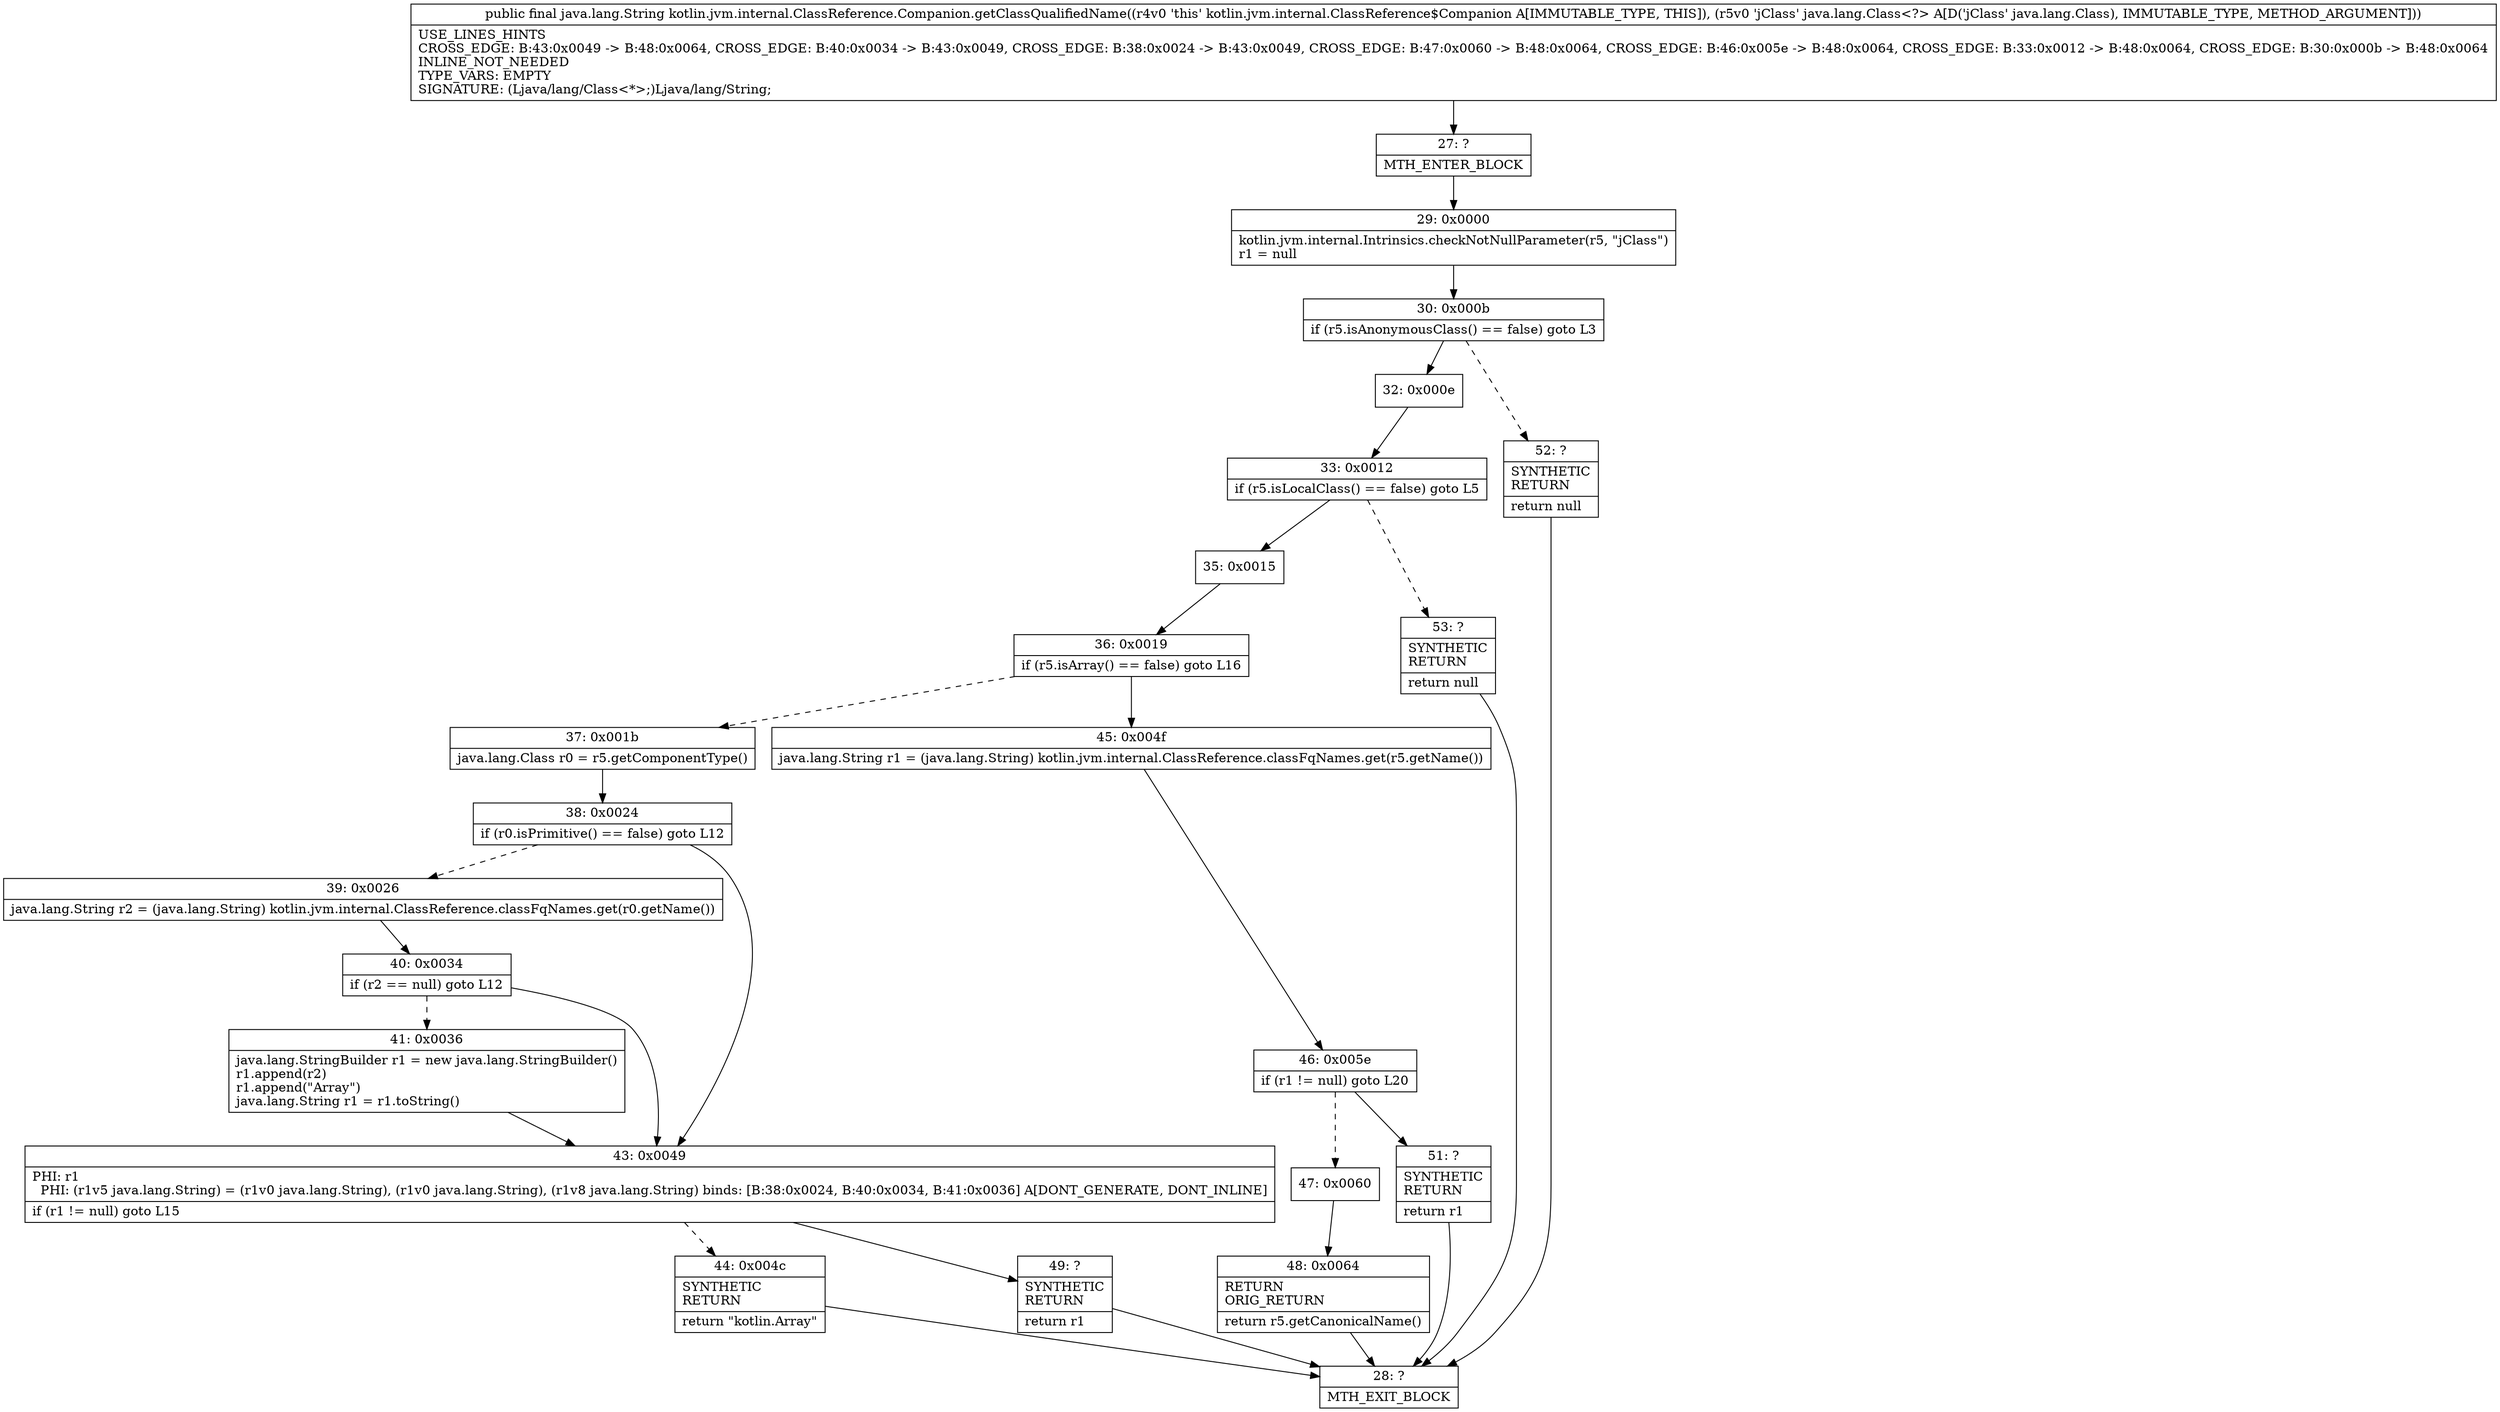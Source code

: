 digraph "CFG forkotlin.jvm.internal.ClassReference.Companion.getClassQualifiedName(Ljava\/lang\/Class;)Ljava\/lang\/String;" {
Node_27 [shape=record,label="{27\:\ ?|MTH_ENTER_BLOCK\l}"];
Node_29 [shape=record,label="{29\:\ 0x0000|kotlin.jvm.internal.Intrinsics.checkNotNullParameter(r5, \"jClass\")\lr1 = null\l}"];
Node_30 [shape=record,label="{30\:\ 0x000b|if (r5.isAnonymousClass() == false) goto L3\l}"];
Node_32 [shape=record,label="{32\:\ 0x000e}"];
Node_33 [shape=record,label="{33\:\ 0x0012|if (r5.isLocalClass() == false) goto L5\l}"];
Node_35 [shape=record,label="{35\:\ 0x0015}"];
Node_36 [shape=record,label="{36\:\ 0x0019|if (r5.isArray() == false) goto L16\l}"];
Node_37 [shape=record,label="{37\:\ 0x001b|java.lang.Class r0 = r5.getComponentType()\l}"];
Node_38 [shape=record,label="{38\:\ 0x0024|if (r0.isPrimitive() == false) goto L12\l}"];
Node_39 [shape=record,label="{39\:\ 0x0026|java.lang.String r2 = (java.lang.String) kotlin.jvm.internal.ClassReference.classFqNames.get(r0.getName())\l}"];
Node_40 [shape=record,label="{40\:\ 0x0034|if (r2 == null) goto L12\l}"];
Node_41 [shape=record,label="{41\:\ 0x0036|java.lang.StringBuilder r1 = new java.lang.StringBuilder()\lr1.append(r2)\lr1.append(\"Array\")\ljava.lang.String r1 = r1.toString()\l}"];
Node_43 [shape=record,label="{43\:\ 0x0049|PHI: r1 \l  PHI: (r1v5 java.lang.String) = (r1v0 java.lang.String), (r1v0 java.lang.String), (r1v8 java.lang.String) binds: [B:38:0x0024, B:40:0x0034, B:41:0x0036] A[DONT_GENERATE, DONT_INLINE]\l|if (r1 != null) goto L15\l}"];
Node_44 [shape=record,label="{44\:\ 0x004c|SYNTHETIC\lRETURN\l|return \"kotlin.Array\"\l}"];
Node_28 [shape=record,label="{28\:\ ?|MTH_EXIT_BLOCK\l}"];
Node_49 [shape=record,label="{49\:\ ?|SYNTHETIC\lRETURN\l|return r1\l}"];
Node_45 [shape=record,label="{45\:\ 0x004f|java.lang.String r1 = (java.lang.String) kotlin.jvm.internal.ClassReference.classFqNames.get(r5.getName())\l}"];
Node_46 [shape=record,label="{46\:\ 0x005e|if (r1 != null) goto L20\l}"];
Node_47 [shape=record,label="{47\:\ 0x0060}"];
Node_48 [shape=record,label="{48\:\ 0x0064|RETURN\lORIG_RETURN\l|return r5.getCanonicalName()\l}"];
Node_51 [shape=record,label="{51\:\ ?|SYNTHETIC\lRETURN\l|return r1\l}"];
Node_53 [shape=record,label="{53\:\ ?|SYNTHETIC\lRETURN\l|return null\l}"];
Node_52 [shape=record,label="{52\:\ ?|SYNTHETIC\lRETURN\l|return null\l}"];
MethodNode[shape=record,label="{public final java.lang.String kotlin.jvm.internal.ClassReference.Companion.getClassQualifiedName((r4v0 'this' kotlin.jvm.internal.ClassReference$Companion A[IMMUTABLE_TYPE, THIS]), (r5v0 'jClass' java.lang.Class\<?\> A[D('jClass' java.lang.Class), IMMUTABLE_TYPE, METHOD_ARGUMENT]))  | USE_LINES_HINTS\lCROSS_EDGE: B:43:0x0049 \-\> B:48:0x0064, CROSS_EDGE: B:40:0x0034 \-\> B:43:0x0049, CROSS_EDGE: B:38:0x0024 \-\> B:43:0x0049, CROSS_EDGE: B:47:0x0060 \-\> B:48:0x0064, CROSS_EDGE: B:46:0x005e \-\> B:48:0x0064, CROSS_EDGE: B:33:0x0012 \-\> B:48:0x0064, CROSS_EDGE: B:30:0x000b \-\> B:48:0x0064\lINLINE_NOT_NEEDED\lTYPE_VARS: EMPTY\lSIGNATURE: (Ljava\/lang\/Class\<*\>;)Ljava\/lang\/String;\l}"];
MethodNode -> Node_27;Node_27 -> Node_29;
Node_29 -> Node_30;
Node_30 -> Node_32;
Node_30 -> Node_52[style=dashed];
Node_32 -> Node_33;
Node_33 -> Node_35;
Node_33 -> Node_53[style=dashed];
Node_35 -> Node_36;
Node_36 -> Node_37[style=dashed];
Node_36 -> Node_45;
Node_37 -> Node_38;
Node_38 -> Node_39[style=dashed];
Node_38 -> Node_43;
Node_39 -> Node_40;
Node_40 -> Node_41[style=dashed];
Node_40 -> Node_43;
Node_41 -> Node_43;
Node_43 -> Node_44[style=dashed];
Node_43 -> Node_49;
Node_44 -> Node_28;
Node_49 -> Node_28;
Node_45 -> Node_46;
Node_46 -> Node_47[style=dashed];
Node_46 -> Node_51;
Node_47 -> Node_48;
Node_48 -> Node_28;
Node_51 -> Node_28;
Node_53 -> Node_28;
Node_52 -> Node_28;
}

